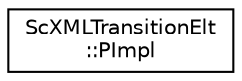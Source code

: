 digraph "Graphical Class Hierarchy"
{
 // LATEX_PDF_SIZE
  edge [fontname="Helvetica",fontsize="10",labelfontname="Helvetica",labelfontsize="10"];
  node [fontname="Helvetica",fontsize="10",shape=record];
  rankdir="LR";
  Node0 [label="ScXMLTransitionElt\l::PImpl",height=0.2,width=0.4,color="black", fillcolor="white", style="filled",URL="$classScXMLTransitionElt_1_1PImpl.html",tooltip=" "];
}
